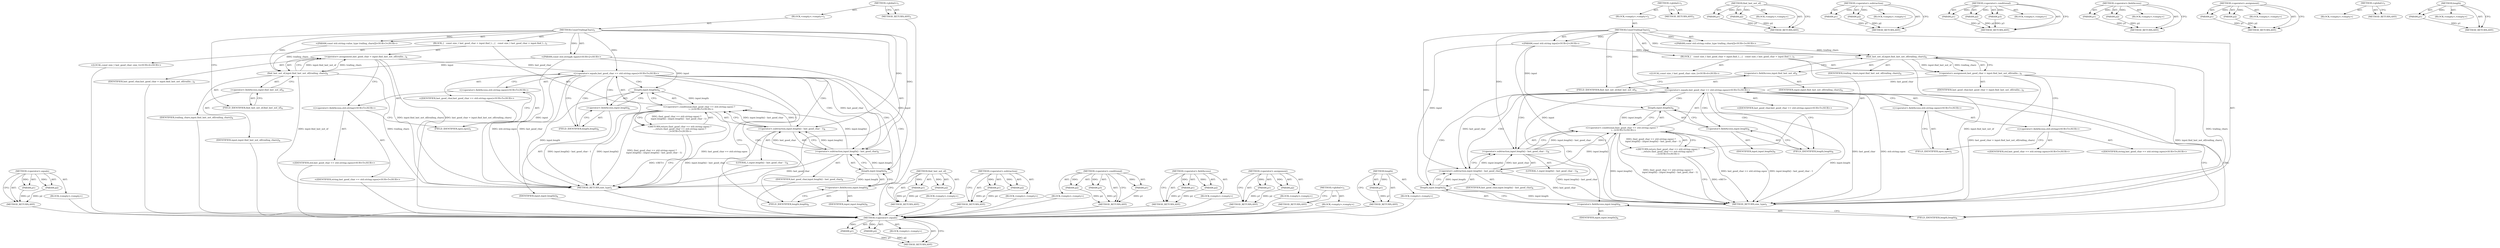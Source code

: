 digraph "length" {
vulnerable_89 [label=<(METHOD,&lt;operator&gt;.equals)>];
vulnerable_90 [label=<(PARAM,p1)>];
vulnerable_91 [label=<(PARAM,p2)>];
vulnerable_92 [label=<(BLOCK,&lt;empty&gt;,&lt;empty&gt;)>];
vulnerable_93 [label=<(METHOD_RETURN,ANY)>];
vulnerable_6 [label=<(METHOD,&lt;global&gt;)<SUB>1</SUB>>];
vulnerable_7 [label=<(BLOCK,&lt;empty&gt;,&lt;empty&gt;)<SUB>1</SUB>>];
vulnerable_8 [label=<(METHOD,CountTrailingChars)<SUB>1</SUB>>];
vulnerable_9 [label="<(PARAM,const std::string input)<SUB>2</SUB>>"];
vulnerable_10 [label="<(PARAM,const std::string::value_type trailing_chars[])<SUB>3</SUB>>"];
vulnerable_11 [label=<(BLOCK,{
   const size_t last_good_char = input.find_l...,{
   const size_t last_good_char = input.find_l...)<SUB>3</SUB>>];
vulnerable_12 [label="<(LOCAL,const size_t last_good_char: size_t)<SUB>4</SUB>>"];
vulnerable_13 [label=<(&lt;operator&gt;.assignment,last_good_char = input.find_last_not_of(trailin...)<SUB>4</SUB>>];
vulnerable_14 [label=<(IDENTIFIER,last_good_char,last_good_char = input.find_last_not_of(trailin...)<SUB>4</SUB>>];
vulnerable_15 [label=<(find_last_not_of,input.find_last_not_of(trailing_chars))<SUB>4</SUB>>];
vulnerable_16 [label=<(&lt;operator&gt;.fieldAccess,input.find_last_not_of)<SUB>4</SUB>>];
vulnerable_17 [label=<(IDENTIFIER,input,input.find_last_not_of(trailing_chars))<SUB>4</SUB>>];
vulnerable_18 [label=<(FIELD_IDENTIFIER,find_last_not_of,find_last_not_of)<SUB>4</SUB>>];
vulnerable_19 [label=<(IDENTIFIER,trailing_chars,input.find_last_not_of(trailing_chars))<SUB>4</SUB>>];
vulnerable_20 [label="<(RETURN,return (last_good_char == std::string::npos) ?
...,return (last_good_char == std::string::npos) ?
...)<SUB>5</SUB>>"];
vulnerable_21 [label="<(&lt;operator&gt;.conditional,(last_good_char == std::string::npos) ?
      i...)<SUB>5</SUB>>"];
vulnerable_22 [label="<(&lt;operator&gt;.equals,last_good_char == std::string::npos)<SUB>5</SUB>>"];
vulnerable_23 [label="<(IDENTIFIER,last_good_char,last_good_char == std::string::npos)<SUB>5</SUB>>"];
vulnerable_24 [label="<(&lt;operator&gt;.fieldAccess,std::string::npos)<SUB>5</SUB>>"];
vulnerable_25 [label="<(&lt;operator&gt;.fieldAccess,std::string)<SUB>5</SUB>>"];
vulnerable_26 [label="<(IDENTIFIER,std,last_good_char == std::string::npos)<SUB>5</SUB>>"];
vulnerable_27 [label="<(IDENTIFIER,string,last_good_char == std::string::npos)<SUB>5</SUB>>"];
vulnerable_28 [label=<(FIELD_IDENTIFIER,npos,npos)<SUB>5</SUB>>];
vulnerable_29 [label=<(length,input.length())<SUB>6</SUB>>];
vulnerable_30 [label=<(&lt;operator&gt;.fieldAccess,input.length)<SUB>6</SUB>>];
vulnerable_31 [label=<(IDENTIFIER,input,input.length())<SUB>6</SUB>>];
vulnerable_32 [label=<(FIELD_IDENTIFIER,length,length)<SUB>6</SUB>>];
vulnerable_33 [label=<(&lt;operator&gt;.subtraction,input.length() - last_good_char - 1)<SUB>6</SUB>>];
vulnerable_34 [label=<(&lt;operator&gt;.subtraction,input.length() - last_good_char)<SUB>6</SUB>>];
vulnerable_35 [label=<(length,input.length())<SUB>6</SUB>>];
vulnerable_36 [label=<(&lt;operator&gt;.fieldAccess,input.length)<SUB>6</SUB>>];
vulnerable_37 [label=<(IDENTIFIER,input,input.length())<SUB>6</SUB>>];
vulnerable_38 [label=<(FIELD_IDENTIFIER,length,length)<SUB>6</SUB>>];
vulnerable_39 [label=<(IDENTIFIER,last_good_char,input.length() - last_good_char)<SUB>6</SUB>>];
vulnerable_40 [label=<(LITERAL,1,input.length() - last_good_char - 1)<SUB>6</SUB>>];
vulnerable_41 [label=<(METHOD_RETURN,size_type)<SUB>1</SUB>>];
vulnerable_43 [label=<(METHOD_RETURN,ANY)<SUB>1</SUB>>];
vulnerable_73 [label=<(METHOD,find_last_not_of)>];
vulnerable_74 [label=<(PARAM,p1)>];
vulnerable_75 [label=<(PARAM,p2)>];
vulnerable_76 [label=<(BLOCK,&lt;empty&gt;,&lt;empty&gt;)>];
vulnerable_77 [label=<(METHOD_RETURN,ANY)>];
vulnerable_98 [label=<(METHOD,&lt;operator&gt;.subtraction)>];
vulnerable_99 [label=<(PARAM,p1)>];
vulnerable_100 [label=<(PARAM,p2)>];
vulnerable_101 [label=<(BLOCK,&lt;empty&gt;,&lt;empty&gt;)>];
vulnerable_102 [label=<(METHOD_RETURN,ANY)>];
vulnerable_83 [label=<(METHOD,&lt;operator&gt;.conditional)>];
vulnerable_84 [label=<(PARAM,p1)>];
vulnerable_85 [label=<(PARAM,p2)>];
vulnerable_86 [label=<(PARAM,p3)>];
vulnerable_87 [label=<(BLOCK,&lt;empty&gt;,&lt;empty&gt;)>];
vulnerable_88 [label=<(METHOD_RETURN,ANY)>];
vulnerable_78 [label=<(METHOD,&lt;operator&gt;.fieldAccess)>];
vulnerable_79 [label=<(PARAM,p1)>];
vulnerable_80 [label=<(PARAM,p2)>];
vulnerable_81 [label=<(BLOCK,&lt;empty&gt;,&lt;empty&gt;)>];
vulnerable_82 [label=<(METHOD_RETURN,ANY)>];
vulnerable_68 [label=<(METHOD,&lt;operator&gt;.assignment)>];
vulnerable_69 [label=<(PARAM,p1)>];
vulnerable_70 [label=<(PARAM,p2)>];
vulnerable_71 [label=<(BLOCK,&lt;empty&gt;,&lt;empty&gt;)>];
vulnerable_72 [label=<(METHOD_RETURN,ANY)>];
vulnerable_62 [label=<(METHOD,&lt;global&gt;)<SUB>1</SUB>>];
vulnerable_63 [label=<(BLOCK,&lt;empty&gt;,&lt;empty&gt;)>];
vulnerable_64 [label=<(METHOD_RETURN,ANY)>];
vulnerable_94 [label=<(METHOD,length)>];
vulnerable_95 [label=<(PARAM,p1)>];
vulnerable_96 [label=<(BLOCK,&lt;empty&gt;,&lt;empty&gt;)>];
vulnerable_97 [label=<(METHOD_RETURN,ANY)>];
fixed_89 [label=<(METHOD,&lt;operator&gt;.equals)>];
fixed_90 [label=<(PARAM,p1)>];
fixed_91 [label=<(PARAM,p2)>];
fixed_92 [label=<(BLOCK,&lt;empty&gt;,&lt;empty&gt;)>];
fixed_93 [label=<(METHOD_RETURN,ANY)>];
fixed_6 [label=<(METHOD,&lt;global&gt;)<SUB>1</SUB>>];
fixed_7 [label=<(BLOCK,&lt;empty&gt;,&lt;empty&gt;)<SUB>1</SUB>>];
fixed_8 [label=<(METHOD,CountTrailingChars)<SUB>1</SUB>>];
fixed_9 [label="<(PARAM,const std::string&amp; input)<SUB>2</SUB>>"];
fixed_10 [label="<(PARAM,const std::string::value_type trailing_chars[])<SUB>3</SUB>>"];
fixed_11 [label=<(BLOCK,{
   const size_t last_good_char = input.find_l...,{
   const size_t last_good_char = input.find_l...)<SUB>3</SUB>>];
fixed_12 [label="<(LOCAL,const size_t last_good_char: size_t)<SUB>4</SUB>>"];
fixed_13 [label=<(&lt;operator&gt;.assignment,last_good_char = input.find_last_not_of(trailin...)<SUB>4</SUB>>];
fixed_14 [label=<(IDENTIFIER,last_good_char,last_good_char = input.find_last_not_of(trailin...)<SUB>4</SUB>>];
fixed_15 [label=<(find_last_not_of,input.find_last_not_of(trailing_chars))<SUB>4</SUB>>];
fixed_16 [label=<(&lt;operator&gt;.fieldAccess,input.find_last_not_of)<SUB>4</SUB>>];
fixed_17 [label=<(IDENTIFIER,input,input.find_last_not_of(trailing_chars))<SUB>4</SUB>>];
fixed_18 [label=<(FIELD_IDENTIFIER,find_last_not_of,find_last_not_of)<SUB>4</SUB>>];
fixed_19 [label=<(IDENTIFIER,trailing_chars,input.find_last_not_of(trailing_chars))<SUB>4</SUB>>];
fixed_20 [label="<(RETURN,return (last_good_char == std::string::npos) ?
...,return (last_good_char == std::string::npos) ?
...)<SUB>5</SUB>>"];
fixed_21 [label="<(&lt;operator&gt;.conditional,(last_good_char == std::string::npos) ?
      i...)<SUB>5</SUB>>"];
fixed_22 [label="<(&lt;operator&gt;.equals,last_good_char == std::string::npos)<SUB>5</SUB>>"];
fixed_23 [label="<(IDENTIFIER,last_good_char,last_good_char == std::string::npos)<SUB>5</SUB>>"];
fixed_24 [label="<(&lt;operator&gt;.fieldAccess,std::string::npos)<SUB>5</SUB>>"];
fixed_25 [label="<(&lt;operator&gt;.fieldAccess,std::string)<SUB>5</SUB>>"];
fixed_26 [label="<(IDENTIFIER,std,last_good_char == std::string::npos)<SUB>5</SUB>>"];
fixed_27 [label="<(IDENTIFIER,string,last_good_char == std::string::npos)<SUB>5</SUB>>"];
fixed_28 [label=<(FIELD_IDENTIFIER,npos,npos)<SUB>5</SUB>>];
fixed_29 [label=<(length,input.length())<SUB>6</SUB>>];
fixed_30 [label=<(&lt;operator&gt;.fieldAccess,input.length)<SUB>6</SUB>>];
fixed_31 [label=<(IDENTIFIER,input,input.length())<SUB>6</SUB>>];
fixed_32 [label=<(FIELD_IDENTIFIER,length,length)<SUB>6</SUB>>];
fixed_33 [label=<(&lt;operator&gt;.subtraction,input.length() - last_good_char - 1)<SUB>6</SUB>>];
fixed_34 [label=<(&lt;operator&gt;.subtraction,input.length() - last_good_char)<SUB>6</SUB>>];
fixed_35 [label=<(length,input.length())<SUB>6</SUB>>];
fixed_36 [label=<(&lt;operator&gt;.fieldAccess,input.length)<SUB>6</SUB>>];
fixed_37 [label=<(IDENTIFIER,input,input.length())<SUB>6</SUB>>];
fixed_38 [label=<(FIELD_IDENTIFIER,length,length)<SUB>6</SUB>>];
fixed_39 [label=<(IDENTIFIER,last_good_char,input.length() - last_good_char)<SUB>6</SUB>>];
fixed_40 [label=<(LITERAL,1,input.length() - last_good_char - 1)<SUB>6</SUB>>];
fixed_41 [label=<(METHOD_RETURN,size_type)<SUB>1</SUB>>];
fixed_43 [label=<(METHOD_RETURN,ANY)<SUB>1</SUB>>];
fixed_73 [label=<(METHOD,find_last_not_of)>];
fixed_74 [label=<(PARAM,p1)>];
fixed_75 [label=<(PARAM,p2)>];
fixed_76 [label=<(BLOCK,&lt;empty&gt;,&lt;empty&gt;)>];
fixed_77 [label=<(METHOD_RETURN,ANY)>];
fixed_98 [label=<(METHOD,&lt;operator&gt;.subtraction)>];
fixed_99 [label=<(PARAM,p1)>];
fixed_100 [label=<(PARAM,p2)>];
fixed_101 [label=<(BLOCK,&lt;empty&gt;,&lt;empty&gt;)>];
fixed_102 [label=<(METHOD_RETURN,ANY)>];
fixed_83 [label=<(METHOD,&lt;operator&gt;.conditional)>];
fixed_84 [label=<(PARAM,p1)>];
fixed_85 [label=<(PARAM,p2)>];
fixed_86 [label=<(PARAM,p3)>];
fixed_87 [label=<(BLOCK,&lt;empty&gt;,&lt;empty&gt;)>];
fixed_88 [label=<(METHOD_RETURN,ANY)>];
fixed_78 [label=<(METHOD,&lt;operator&gt;.fieldAccess)>];
fixed_79 [label=<(PARAM,p1)>];
fixed_80 [label=<(PARAM,p2)>];
fixed_81 [label=<(BLOCK,&lt;empty&gt;,&lt;empty&gt;)>];
fixed_82 [label=<(METHOD_RETURN,ANY)>];
fixed_68 [label=<(METHOD,&lt;operator&gt;.assignment)>];
fixed_69 [label=<(PARAM,p1)>];
fixed_70 [label=<(PARAM,p2)>];
fixed_71 [label=<(BLOCK,&lt;empty&gt;,&lt;empty&gt;)>];
fixed_72 [label=<(METHOD_RETURN,ANY)>];
fixed_62 [label=<(METHOD,&lt;global&gt;)<SUB>1</SUB>>];
fixed_63 [label=<(BLOCK,&lt;empty&gt;,&lt;empty&gt;)>];
fixed_64 [label=<(METHOD_RETURN,ANY)>];
fixed_94 [label=<(METHOD,length)>];
fixed_95 [label=<(PARAM,p1)>];
fixed_96 [label=<(BLOCK,&lt;empty&gt;,&lt;empty&gt;)>];
fixed_97 [label=<(METHOD_RETURN,ANY)>];
vulnerable_89 -> vulnerable_90  [key=0, label="AST: "];
vulnerable_89 -> vulnerable_90  [key=1, label="DDG: "];
vulnerable_89 -> vulnerable_92  [key=0, label="AST: "];
vulnerable_89 -> vulnerable_91  [key=0, label="AST: "];
vulnerable_89 -> vulnerable_91  [key=1, label="DDG: "];
vulnerable_89 -> vulnerable_93  [key=0, label="AST: "];
vulnerable_89 -> vulnerable_93  [key=1, label="CFG: "];
vulnerable_90 -> vulnerable_93  [key=0, label="DDG: p1"];
vulnerable_91 -> vulnerable_93  [key=0, label="DDG: p2"];
vulnerable_6 -> vulnerable_7  [key=0, label="AST: "];
vulnerable_6 -> vulnerable_43  [key=0, label="AST: "];
vulnerable_6 -> vulnerable_43  [key=1, label="CFG: "];
vulnerable_7 -> vulnerable_8  [key=0, label="AST: "];
vulnerable_8 -> vulnerable_9  [key=0, label="AST: "];
vulnerable_8 -> vulnerable_9  [key=1, label="DDG: "];
vulnerable_8 -> vulnerable_10  [key=0, label="AST: "];
vulnerable_8 -> vulnerable_10  [key=1, label="DDG: "];
vulnerable_8 -> vulnerable_11  [key=0, label="AST: "];
vulnerable_8 -> vulnerable_41  [key=0, label="AST: "];
vulnerable_8 -> vulnerable_18  [key=0, label="CFG: "];
vulnerable_8 -> vulnerable_15  [key=0, label="DDG: "];
vulnerable_8 -> vulnerable_22  [key=0, label="DDG: "];
vulnerable_8 -> vulnerable_33  [key=0, label="DDG: "];
vulnerable_8 -> vulnerable_34  [key=0, label="DDG: "];
vulnerable_9 -> vulnerable_41  [key=0, label="DDG: input"];
vulnerable_9 -> vulnerable_15  [key=0, label="DDG: input"];
vulnerable_9 -> vulnerable_29  [key=0, label="DDG: input"];
vulnerable_9 -> vulnerable_35  [key=0, label="DDG: input"];
vulnerable_10 -> vulnerable_15  [key=0, label="DDG: trailing_chars"];
vulnerable_11 -> vulnerable_12  [key=0, label="AST: "];
vulnerable_11 -> vulnerable_13  [key=0, label="AST: "];
vulnerable_11 -> vulnerable_20  [key=0, label="AST: "];
vulnerable_13 -> vulnerable_14  [key=0, label="AST: "];
vulnerable_13 -> vulnerable_15  [key=0, label="AST: "];
vulnerable_13 -> vulnerable_25  [key=0, label="CFG: "];
vulnerable_13 -> vulnerable_41  [key=0, label="DDG: input.find_last_not_of(trailing_chars)"];
vulnerable_13 -> vulnerable_41  [key=1, label="DDG: last_good_char = input.find_last_not_of(trailing_chars)"];
vulnerable_13 -> vulnerable_22  [key=0, label="DDG: last_good_char"];
vulnerable_15 -> vulnerable_16  [key=0, label="AST: "];
vulnerable_15 -> vulnerable_19  [key=0, label="AST: "];
vulnerable_15 -> vulnerable_13  [key=0, label="CFG: "];
vulnerable_15 -> vulnerable_13  [key=1, label="DDG: input.find_last_not_of"];
vulnerable_15 -> vulnerable_13  [key=2, label="DDG: trailing_chars"];
vulnerable_15 -> vulnerable_41  [key=0, label="DDG: input.find_last_not_of"];
vulnerable_15 -> vulnerable_41  [key=1, label="DDG: trailing_chars"];
vulnerable_16 -> vulnerable_17  [key=0, label="AST: "];
vulnerable_16 -> vulnerable_18  [key=0, label="AST: "];
vulnerable_16 -> vulnerable_15  [key=0, label="CFG: "];
vulnerable_18 -> vulnerable_16  [key=0, label="CFG: "];
vulnerable_20 -> vulnerable_21  [key=0, label="AST: "];
vulnerable_20 -> vulnerable_41  [key=0, label="CFG: "];
vulnerable_20 -> vulnerable_41  [key=1, label="DDG: &lt;RET&gt;"];
vulnerable_21 -> vulnerable_22  [key=0, label="AST: "];
vulnerable_21 -> vulnerable_29  [key=0, label="AST: "];
vulnerable_21 -> vulnerable_33  [key=0, label="AST: "];
vulnerable_21 -> vulnerable_20  [key=0, label="CFG: "];
vulnerable_21 -> vulnerable_20  [key=1, label="DDG: (last_good_char == std::string::npos) ?
      input.length() : (input.length() - last_good_char - 1)"];
vulnerable_21 -> vulnerable_41  [key=0, label="DDG: last_good_char == std::string::npos"];
vulnerable_21 -> vulnerable_41  [key=1, label="DDG: input.length() - last_good_char - 1"];
vulnerable_21 -> vulnerable_41  [key=2, label="DDG: input.length()"];
vulnerable_21 -> vulnerable_41  [key=3, label="DDG: (last_good_char == std::string::npos) ?
      input.length() : (input.length() - last_good_char - 1)"];
vulnerable_22 -> vulnerable_23  [key=0, label="AST: "];
vulnerable_22 -> vulnerable_24  [key=0, label="AST: "];
vulnerable_22 -> vulnerable_32  [key=0, label="CFG: "];
vulnerable_22 -> vulnerable_32  [key=1, label="CDG: "];
vulnerable_22 -> vulnerable_38  [key=0, label="CFG: "];
vulnerable_22 -> vulnerable_38  [key=1, label="CDG: "];
vulnerable_22 -> vulnerable_41  [key=0, label="DDG: last_good_char"];
vulnerable_22 -> vulnerable_41  [key=1, label="DDG: std::string::npos"];
vulnerable_22 -> vulnerable_34  [key=0, label="DDG: last_good_char"];
vulnerable_22 -> vulnerable_34  [key=1, label="CDG: "];
vulnerable_22 -> vulnerable_30  [key=0, label="CDG: "];
vulnerable_22 -> vulnerable_29  [key=0, label="CDG: "];
vulnerable_22 -> vulnerable_33  [key=0, label="CDG: "];
vulnerable_22 -> vulnerable_36  [key=0, label="CDG: "];
vulnerable_22 -> vulnerable_35  [key=0, label="CDG: "];
vulnerable_24 -> vulnerable_25  [key=0, label="AST: "];
vulnerable_24 -> vulnerable_28  [key=0, label="AST: "];
vulnerable_24 -> vulnerable_22  [key=0, label="CFG: "];
vulnerable_25 -> vulnerable_26  [key=0, label="AST: "];
vulnerable_25 -> vulnerable_27  [key=0, label="AST: "];
vulnerable_25 -> vulnerable_28  [key=0, label="CFG: "];
vulnerable_28 -> vulnerable_24  [key=0, label="CFG: "];
vulnerable_29 -> vulnerable_30  [key=0, label="AST: "];
vulnerable_29 -> vulnerable_21  [key=0, label="CFG: "];
vulnerable_29 -> vulnerable_21  [key=1, label="DDG: input.length"];
vulnerable_29 -> vulnerable_41  [key=0, label="DDG: input.length"];
vulnerable_30 -> vulnerable_31  [key=0, label="AST: "];
vulnerable_30 -> vulnerable_32  [key=0, label="AST: "];
vulnerable_30 -> vulnerable_29  [key=0, label="CFG: "];
vulnerable_32 -> vulnerable_30  [key=0, label="CFG: "];
vulnerable_33 -> vulnerable_34  [key=0, label="AST: "];
vulnerable_33 -> vulnerable_40  [key=0, label="AST: "];
vulnerable_33 -> vulnerable_21  [key=0, label="CFG: "];
vulnerable_33 -> vulnerable_21  [key=1, label="DDG: input.length() - last_good_char"];
vulnerable_33 -> vulnerable_21  [key=2, label="DDG: 1"];
vulnerable_33 -> vulnerable_41  [key=0, label="DDG: input.length() - last_good_char"];
vulnerable_34 -> vulnerable_35  [key=0, label="AST: "];
vulnerable_34 -> vulnerable_39  [key=0, label="AST: "];
vulnerable_34 -> vulnerable_33  [key=0, label="CFG: "];
vulnerable_34 -> vulnerable_33  [key=1, label="DDG: input.length()"];
vulnerable_34 -> vulnerable_33  [key=2, label="DDG: last_good_char"];
vulnerable_34 -> vulnerable_41  [key=0, label="DDG: last_good_char"];
vulnerable_34 -> vulnerable_21  [key=0, label="DDG: input.length()"];
vulnerable_35 -> vulnerable_36  [key=0, label="AST: "];
vulnerable_35 -> vulnerable_34  [key=0, label="CFG: "];
vulnerable_35 -> vulnerable_34  [key=1, label="DDG: input.length"];
vulnerable_35 -> vulnerable_41  [key=0, label="DDG: input.length"];
vulnerable_36 -> vulnerable_37  [key=0, label="AST: "];
vulnerable_36 -> vulnerable_38  [key=0, label="AST: "];
vulnerable_36 -> vulnerable_35  [key=0, label="CFG: "];
vulnerable_38 -> vulnerable_36  [key=0, label="CFG: "];
vulnerable_73 -> vulnerable_74  [key=0, label="AST: "];
vulnerable_73 -> vulnerable_74  [key=1, label="DDG: "];
vulnerable_73 -> vulnerable_76  [key=0, label="AST: "];
vulnerable_73 -> vulnerable_75  [key=0, label="AST: "];
vulnerable_73 -> vulnerable_75  [key=1, label="DDG: "];
vulnerable_73 -> vulnerable_77  [key=0, label="AST: "];
vulnerable_73 -> vulnerable_77  [key=1, label="CFG: "];
vulnerable_74 -> vulnerable_77  [key=0, label="DDG: p1"];
vulnerable_75 -> vulnerable_77  [key=0, label="DDG: p2"];
vulnerable_98 -> vulnerable_99  [key=0, label="AST: "];
vulnerable_98 -> vulnerable_99  [key=1, label="DDG: "];
vulnerable_98 -> vulnerable_101  [key=0, label="AST: "];
vulnerable_98 -> vulnerable_100  [key=0, label="AST: "];
vulnerable_98 -> vulnerable_100  [key=1, label="DDG: "];
vulnerable_98 -> vulnerable_102  [key=0, label="AST: "];
vulnerable_98 -> vulnerable_102  [key=1, label="CFG: "];
vulnerable_99 -> vulnerable_102  [key=0, label="DDG: p1"];
vulnerable_100 -> vulnerable_102  [key=0, label="DDG: p2"];
vulnerable_83 -> vulnerable_84  [key=0, label="AST: "];
vulnerable_83 -> vulnerable_84  [key=1, label="DDG: "];
vulnerable_83 -> vulnerable_87  [key=0, label="AST: "];
vulnerable_83 -> vulnerable_85  [key=0, label="AST: "];
vulnerable_83 -> vulnerable_85  [key=1, label="DDG: "];
vulnerable_83 -> vulnerable_88  [key=0, label="AST: "];
vulnerable_83 -> vulnerable_88  [key=1, label="CFG: "];
vulnerable_83 -> vulnerable_86  [key=0, label="AST: "];
vulnerable_83 -> vulnerable_86  [key=1, label="DDG: "];
vulnerable_84 -> vulnerable_88  [key=0, label="DDG: p1"];
vulnerable_85 -> vulnerable_88  [key=0, label="DDG: p2"];
vulnerable_86 -> vulnerable_88  [key=0, label="DDG: p3"];
vulnerable_78 -> vulnerable_79  [key=0, label="AST: "];
vulnerable_78 -> vulnerable_79  [key=1, label="DDG: "];
vulnerable_78 -> vulnerable_81  [key=0, label="AST: "];
vulnerable_78 -> vulnerable_80  [key=0, label="AST: "];
vulnerable_78 -> vulnerable_80  [key=1, label="DDG: "];
vulnerable_78 -> vulnerable_82  [key=0, label="AST: "];
vulnerable_78 -> vulnerable_82  [key=1, label="CFG: "];
vulnerable_79 -> vulnerable_82  [key=0, label="DDG: p1"];
vulnerable_80 -> vulnerable_82  [key=0, label="DDG: p2"];
vulnerable_68 -> vulnerable_69  [key=0, label="AST: "];
vulnerable_68 -> vulnerable_69  [key=1, label="DDG: "];
vulnerable_68 -> vulnerable_71  [key=0, label="AST: "];
vulnerable_68 -> vulnerable_70  [key=0, label="AST: "];
vulnerable_68 -> vulnerable_70  [key=1, label="DDG: "];
vulnerable_68 -> vulnerable_72  [key=0, label="AST: "];
vulnerable_68 -> vulnerable_72  [key=1, label="CFG: "];
vulnerable_69 -> vulnerable_72  [key=0, label="DDG: p1"];
vulnerable_70 -> vulnerable_72  [key=0, label="DDG: p2"];
vulnerable_62 -> vulnerable_63  [key=0, label="AST: "];
vulnerable_62 -> vulnerable_64  [key=0, label="AST: "];
vulnerable_62 -> vulnerable_64  [key=1, label="CFG: "];
vulnerable_94 -> vulnerable_95  [key=0, label="AST: "];
vulnerable_94 -> vulnerable_95  [key=1, label="DDG: "];
vulnerable_94 -> vulnerable_96  [key=0, label="AST: "];
vulnerable_94 -> vulnerable_97  [key=0, label="AST: "];
vulnerable_94 -> vulnerable_97  [key=1, label="CFG: "];
vulnerable_95 -> vulnerable_97  [key=0, label="DDG: p1"];
fixed_89 -> fixed_90  [key=0, label="AST: "];
fixed_89 -> fixed_90  [key=1, label="DDG: "];
fixed_89 -> fixed_92  [key=0, label="AST: "];
fixed_89 -> fixed_91  [key=0, label="AST: "];
fixed_89 -> fixed_91  [key=1, label="DDG: "];
fixed_89 -> fixed_93  [key=0, label="AST: "];
fixed_89 -> fixed_93  [key=1, label="CFG: "];
fixed_90 -> fixed_93  [key=0, label="DDG: p1"];
fixed_91 -> fixed_93  [key=0, label="DDG: p2"];
fixed_92 -> vulnerable_89  [key=0];
fixed_93 -> vulnerable_89  [key=0];
fixed_6 -> fixed_7  [key=0, label="AST: "];
fixed_6 -> fixed_43  [key=0, label="AST: "];
fixed_6 -> fixed_43  [key=1, label="CFG: "];
fixed_7 -> fixed_8  [key=0, label="AST: "];
fixed_8 -> fixed_9  [key=0, label="AST: "];
fixed_8 -> fixed_9  [key=1, label="DDG: "];
fixed_8 -> fixed_10  [key=0, label="AST: "];
fixed_8 -> fixed_10  [key=1, label="DDG: "];
fixed_8 -> fixed_11  [key=0, label="AST: "];
fixed_8 -> fixed_41  [key=0, label="AST: "];
fixed_8 -> fixed_18  [key=0, label="CFG: "];
fixed_8 -> fixed_15  [key=0, label="DDG: "];
fixed_8 -> fixed_22  [key=0, label="DDG: "];
fixed_8 -> fixed_33  [key=0, label="DDG: "];
fixed_8 -> fixed_34  [key=0, label="DDG: "];
fixed_9 -> fixed_41  [key=0, label="DDG: input"];
fixed_9 -> fixed_15  [key=0, label="DDG: input"];
fixed_9 -> fixed_29  [key=0, label="DDG: input"];
fixed_9 -> fixed_35  [key=0, label="DDG: input"];
fixed_10 -> fixed_15  [key=0, label="DDG: trailing_chars"];
fixed_11 -> fixed_12  [key=0, label="AST: "];
fixed_11 -> fixed_13  [key=0, label="AST: "];
fixed_11 -> fixed_20  [key=0, label="AST: "];
fixed_12 -> vulnerable_89  [key=0];
fixed_13 -> fixed_14  [key=0, label="AST: "];
fixed_13 -> fixed_15  [key=0, label="AST: "];
fixed_13 -> fixed_25  [key=0, label="CFG: "];
fixed_13 -> fixed_41  [key=0, label="DDG: input.find_last_not_of(trailing_chars)"];
fixed_13 -> fixed_41  [key=1, label="DDG: last_good_char = input.find_last_not_of(trailing_chars)"];
fixed_13 -> fixed_22  [key=0, label="DDG: last_good_char"];
fixed_14 -> vulnerable_89  [key=0];
fixed_15 -> fixed_16  [key=0, label="AST: "];
fixed_15 -> fixed_19  [key=0, label="AST: "];
fixed_15 -> fixed_13  [key=0, label="CFG: "];
fixed_15 -> fixed_13  [key=1, label="DDG: input.find_last_not_of"];
fixed_15 -> fixed_13  [key=2, label="DDG: trailing_chars"];
fixed_15 -> fixed_41  [key=0, label="DDG: input.find_last_not_of"];
fixed_15 -> fixed_41  [key=1, label="DDG: trailing_chars"];
fixed_16 -> fixed_17  [key=0, label="AST: "];
fixed_16 -> fixed_18  [key=0, label="AST: "];
fixed_16 -> fixed_15  [key=0, label="CFG: "];
fixed_17 -> vulnerable_89  [key=0];
fixed_18 -> fixed_16  [key=0, label="CFG: "];
fixed_19 -> vulnerable_89  [key=0];
fixed_20 -> fixed_21  [key=0, label="AST: "];
fixed_20 -> fixed_41  [key=0, label="CFG: "];
fixed_20 -> fixed_41  [key=1, label="DDG: &lt;RET&gt;"];
fixed_21 -> fixed_22  [key=0, label="AST: "];
fixed_21 -> fixed_29  [key=0, label="AST: "];
fixed_21 -> fixed_33  [key=0, label="AST: "];
fixed_21 -> fixed_20  [key=0, label="CFG: "];
fixed_21 -> fixed_20  [key=1, label="DDG: (last_good_char == std::string::npos) ?
      input.length() : (input.length() - last_good_char - 1)"];
fixed_21 -> fixed_41  [key=0, label="DDG: last_good_char == std::string::npos"];
fixed_21 -> fixed_41  [key=1, label="DDG: input.length() - last_good_char - 1"];
fixed_21 -> fixed_41  [key=2, label="DDG: input.length()"];
fixed_21 -> fixed_41  [key=3, label="DDG: (last_good_char == std::string::npos) ?
      input.length() : (input.length() - last_good_char - 1)"];
fixed_22 -> fixed_23  [key=0, label="AST: "];
fixed_22 -> fixed_24  [key=0, label="AST: "];
fixed_22 -> fixed_32  [key=0, label="CFG: "];
fixed_22 -> fixed_32  [key=1, label="CDG: "];
fixed_22 -> fixed_38  [key=0, label="CFG: "];
fixed_22 -> fixed_38  [key=1, label="CDG: "];
fixed_22 -> fixed_41  [key=0, label="DDG: last_good_char"];
fixed_22 -> fixed_41  [key=1, label="DDG: std::string::npos"];
fixed_22 -> fixed_34  [key=0, label="DDG: last_good_char"];
fixed_22 -> fixed_34  [key=1, label="CDG: "];
fixed_22 -> fixed_30  [key=0, label="CDG: "];
fixed_22 -> fixed_29  [key=0, label="CDG: "];
fixed_22 -> fixed_33  [key=0, label="CDG: "];
fixed_22 -> fixed_36  [key=0, label="CDG: "];
fixed_22 -> fixed_35  [key=0, label="CDG: "];
fixed_23 -> vulnerable_89  [key=0];
fixed_24 -> fixed_25  [key=0, label="AST: "];
fixed_24 -> fixed_28  [key=0, label="AST: "];
fixed_24 -> fixed_22  [key=0, label="CFG: "];
fixed_25 -> fixed_26  [key=0, label="AST: "];
fixed_25 -> fixed_27  [key=0, label="AST: "];
fixed_25 -> fixed_28  [key=0, label="CFG: "];
fixed_26 -> vulnerable_89  [key=0];
fixed_27 -> vulnerable_89  [key=0];
fixed_28 -> fixed_24  [key=0, label="CFG: "];
fixed_29 -> fixed_30  [key=0, label="AST: "];
fixed_29 -> fixed_21  [key=0, label="CFG: "];
fixed_29 -> fixed_21  [key=1, label="DDG: input.length"];
fixed_29 -> fixed_41  [key=0, label="DDG: input.length"];
fixed_30 -> fixed_31  [key=0, label="AST: "];
fixed_30 -> fixed_32  [key=0, label="AST: "];
fixed_30 -> fixed_29  [key=0, label="CFG: "];
fixed_31 -> vulnerable_89  [key=0];
fixed_32 -> fixed_30  [key=0, label="CFG: "];
fixed_33 -> fixed_34  [key=0, label="AST: "];
fixed_33 -> fixed_40  [key=0, label="AST: "];
fixed_33 -> fixed_21  [key=0, label="CFG: "];
fixed_33 -> fixed_21  [key=1, label="DDG: input.length() - last_good_char"];
fixed_33 -> fixed_21  [key=2, label="DDG: 1"];
fixed_33 -> fixed_41  [key=0, label="DDG: input.length() - last_good_char"];
fixed_34 -> fixed_35  [key=0, label="AST: "];
fixed_34 -> fixed_39  [key=0, label="AST: "];
fixed_34 -> fixed_33  [key=0, label="CFG: "];
fixed_34 -> fixed_33  [key=1, label="DDG: input.length()"];
fixed_34 -> fixed_33  [key=2, label="DDG: last_good_char"];
fixed_34 -> fixed_41  [key=0, label="DDG: last_good_char"];
fixed_34 -> fixed_21  [key=0, label="DDG: input.length()"];
fixed_35 -> fixed_36  [key=0, label="AST: "];
fixed_35 -> fixed_34  [key=0, label="CFG: "];
fixed_35 -> fixed_34  [key=1, label="DDG: input.length"];
fixed_35 -> fixed_41  [key=0, label="DDG: input.length"];
fixed_36 -> fixed_37  [key=0, label="AST: "];
fixed_36 -> fixed_38  [key=0, label="AST: "];
fixed_36 -> fixed_35  [key=0, label="CFG: "];
fixed_37 -> vulnerable_89  [key=0];
fixed_38 -> fixed_36  [key=0, label="CFG: "];
fixed_39 -> vulnerable_89  [key=0];
fixed_40 -> vulnerable_89  [key=0];
fixed_41 -> vulnerable_89  [key=0];
fixed_43 -> vulnerable_89  [key=0];
fixed_73 -> fixed_74  [key=0, label="AST: "];
fixed_73 -> fixed_74  [key=1, label="DDG: "];
fixed_73 -> fixed_76  [key=0, label="AST: "];
fixed_73 -> fixed_75  [key=0, label="AST: "];
fixed_73 -> fixed_75  [key=1, label="DDG: "];
fixed_73 -> fixed_77  [key=0, label="AST: "];
fixed_73 -> fixed_77  [key=1, label="CFG: "];
fixed_74 -> fixed_77  [key=0, label="DDG: p1"];
fixed_75 -> fixed_77  [key=0, label="DDG: p2"];
fixed_76 -> vulnerable_89  [key=0];
fixed_77 -> vulnerable_89  [key=0];
fixed_98 -> fixed_99  [key=0, label="AST: "];
fixed_98 -> fixed_99  [key=1, label="DDG: "];
fixed_98 -> fixed_101  [key=0, label="AST: "];
fixed_98 -> fixed_100  [key=0, label="AST: "];
fixed_98 -> fixed_100  [key=1, label="DDG: "];
fixed_98 -> fixed_102  [key=0, label="AST: "];
fixed_98 -> fixed_102  [key=1, label="CFG: "];
fixed_99 -> fixed_102  [key=0, label="DDG: p1"];
fixed_100 -> fixed_102  [key=0, label="DDG: p2"];
fixed_101 -> vulnerable_89  [key=0];
fixed_102 -> vulnerable_89  [key=0];
fixed_83 -> fixed_84  [key=0, label="AST: "];
fixed_83 -> fixed_84  [key=1, label="DDG: "];
fixed_83 -> fixed_87  [key=0, label="AST: "];
fixed_83 -> fixed_85  [key=0, label="AST: "];
fixed_83 -> fixed_85  [key=1, label="DDG: "];
fixed_83 -> fixed_88  [key=0, label="AST: "];
fixed_83 -> fixed_88  [key=1, label="CFG: "];
fixed_83 -> fixed_86  [key=0, label="AST: "];
fixed_83 -> fixed_86  [key=1, label="DDG: "];
fixed_84 -> fixed_88  [key=0, label="DDG: p1"];
fixed_85 -> fixed_88  [key=0, label="DDG: p2"];
fixed_86 -> fixed_88  [key=0, label="DDG: p3"];
fixed_87 -> vulnerable_89  [key=0];
fixed_88 -> vulnerable_89  [key=0];
fixed_78 -> fixed_79  [key=0, label="AST: "];
fixed_78 -> fixed_79  [key=1, label="DDG: "];
fixed_78 -> fixed_81  [key=0, label="AST: "];
fixed_78 -> fixed_80  [key=0, label="AST: "];
fixed_78 -> fixed_80  [key=1, label="DDG: "];
fixed_78 -> fixed_82  [key=0, label="AST: "];
fixed_78 -> fixed_82  [key=1, label="CFG: "];
fixed_79 -> fixed_82  [key=0, label="DDG: p1"];
fixed_80 -> fixed_82  [key=0, label="DDG: p2"];
fixed_81 -> vulnerable_89  [key=0];
fixed_82 -> vulnerable_89  [key=0];
fixed_68 -> fixed_69  [key=0, label="AST: "];
fixed_68 -> fixed_69  [key=1, label="DDG: "];
fixed_68 -> fixed_71  [key=0, label="AST: "];
fixed_68 -> fixed_70  [key=0, label="AST: "];
fixed_68 -> fixed_70  [key=1, label="DDG: "];
fixed_68 -> fixed_72  [key=0, label="AST: "];
fixed_68 -> fixed_72  [key=1, label="CFG: "];
fixed_69 -> fixed_72  [key=0, label="DDG: p1"];
fixed_70 -> fixed_72  [key=0, label="DDG: p2"];
fixed_71 -> vulnerable_89  [key=0];
fixed_72 -> vulnerable_89  [key=0];
fixed_62 -> fixed_63  [key=0, label="AST: "];
fixed_62 -> fixed_64  [key=0, label="AST: "];
fixed_62 -> fixed_64  [key=1, label="CFG: "];
fixed_63 -> vulnerable_89  [key=0];
fixed_64 -> vulnerable_89  [key=0];
fixed_94 -> fixed_95  [key=0, label="AST: "];
fixed_94 -> fixed_95  [key=1, label="DDG: "];
fixed_94 -> fixed_96  [key=0, label="AST: "];
fixed_94 -> fixed_97  [key=0, label="AST: "];
fixed_94 -> fixed_97  [key=1, label="CFG: "];
fixed_95 -> fixed_97  [key=0, label="DDG: p1"];
fixed_96 -> vulnerable_89  [key=0];
fixed_97 -> vulnerable_89  [key=0];
}
